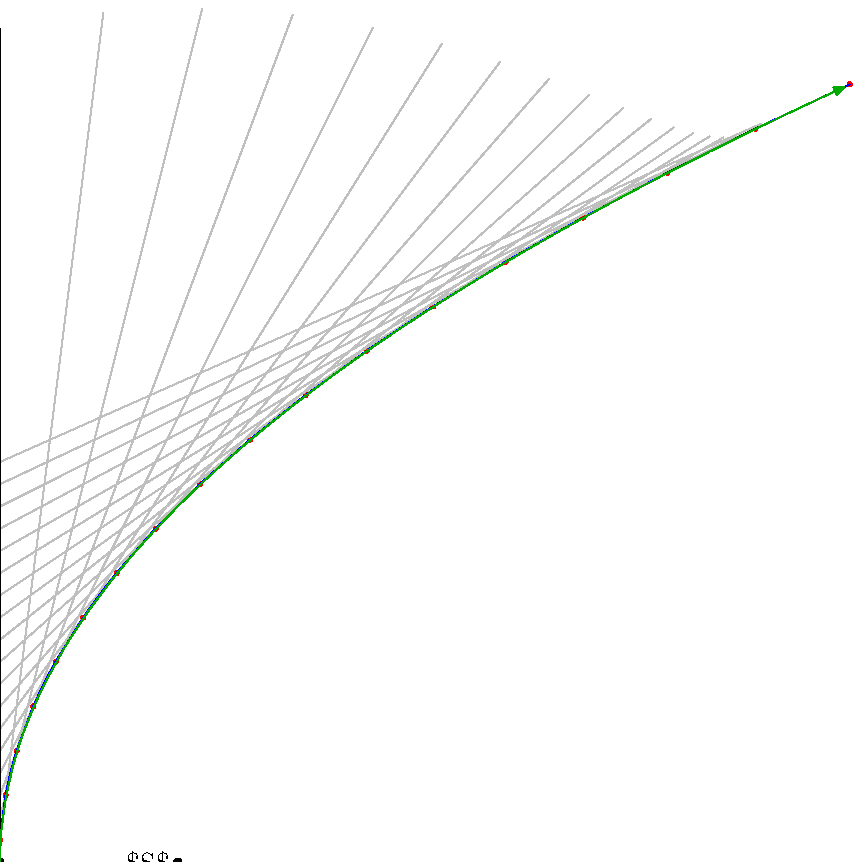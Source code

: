 \documentclass[border=5mm]{standalone}
\usepackage{luamplib}
\begin{document}
\mplibtextextlabel{enable}
\begin{mplibcode}
beginfig(1);


    pair A, S;
    A = origin;
    S = 64 right;

    path parabola; parabola = left;
    path last; last = origin;
    for q = -144 step 8 until 144:
        pair Q; Q = (0, q);
        path ray; 
        ray = (origin -- unitvector(S - Q)) scaled 300 rotated if q < 0: - fi 90 shifted Q;
        draw ray withcolor 3/4;
        if length(last) > 0:
            pair t;
            t = whatever[point 0 of ray, point 1 of ray] = whatever[point 0 of last, point 1 of last];
            draw t withpen pencircle scaled 2 withcolor red;
            if xpart point 0 of parabola < 0:
                parabola := t;
            else:
                parabola := parabola .. t;
            fi
        fi
        last := ray;
    endfor

    draw parabola withcolor blue;
    draw (up--down) scaled 300;

    forsuffixes $=A,S:
        dotlabel.lft("$" & str $ & "$", $);
    endfor

    vardef signum(expr x) = if x=0: 1 else: abs(x) / x fi enddef;
    path cart;
    cart = subpath (1, infinity) of (origin for x=-304 step 8 until 304:  
        .. (x, 16 sqrt abs(x)) scaled signum(x) endfor);

    drawarrow cart withcolor 2/3 green;


endfig;
\end{mplibcode}
\end{document}
